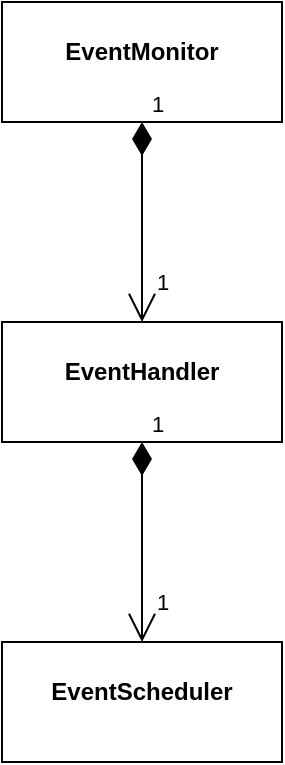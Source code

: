 <mxfile version="14.8.5" type="github">
  <diagram id="V_fUc-BGvIy6p7MhARR4" name="Page-1">
    <mxGraphModel dx="1186" dy="536" grid="1" gridSize="10" guides="1" tooltips="1" connect="1" arrows="1" fold="1" page="1" pageScale="1" pageWidth="827" pageHeight="1169" math="0" shadow="0">
      <root>
        <mxCell id="0" />
        <mxCell id="1" parent="0" />
        <mxCell id="zPnbOoz5U5DESlcIbr7k-1" value="&lt;p style=&quot;margin: 0px ; margin-top: 4px ; text-align: center&quot;&gt;&lt;br&gt;&lt;b&gt;EventMonitor&lt;/b&gt;&lt;br&gt;&lt;/p&gt;" style="verticalAlign=top;align=left;overflow=fill;fontSize=12;fontFamily=Helvetica;html=1;" vertex="1" parent="1">
          <mxGeometry x="250" y="170" width="140" height="60" as="geometry" />
        </mxCell>
        <mxCell id="zPnbOoz5U5DESlcIbr7k-2" value="&lt;p style=&quot;margin: 0px ; margin-top: 4px ; text-align: center&quot;&gt;&lt;br&gt;&lt;b&gt;EventHandler&lt;/b&gt;&lt;br&gt;&lt;/p&gt;" style="verticalAlign=top;align=left;overflow=fill;fontSize=12;fontFamily=Helvetica;html=1;" vertex="1" parent="1">
          <mxGeometry x="250" y="330" width="140" height="60" as="geometry" />
        </mxCell>
        <mxCell id="zPnbOoz5U5DESlcIbr7k-4" value="1" style="endArrow=open;html=1;endSize=12;startArrow=diamondThin;startSize=14;startFill=1;edgeStyle=orthogonalEdgeStyle;align=left;verticalAlign=bottom;exitX=0.5;exitY=1;exitDx=0;exitDy=0;entryX=0.5;entryY=0;entryDx=0;entryDy=0;" edge="1" parent="1" source="zPnbOoz5U5DESlcIbr7k-1" target="zPnbOoz5U5DESlcIbr7k-2">
          <mxGeometry x="-1" y="3" relative="1" as="geometry">
            <mxPoint x="100" y="470" as="sourcePoint" />
            <mxPoint x="260" y="470" as="targetPoint" />
          </mxGeometry>
        </mxCell>
        <mxCell id="zPnbOoz5U5DESlcIbr7k-5" value="1" style="edgeLabel;html=1;align=center;verticalAlign=middle;resizable=0;points=[];" vertex="1" connectable="0" parent="zPnbOoz5U5DESlcIbr7k-4">
          <mxGeometry x="0.72" y="1" relative="1" as="geometry">
            <mxPoint x="9" y="-6" as="offset" />
          </mxGeometry>
        </mxCell>
        <mxCell id="zPnbOoz5U5DESlcIbr7k-6" value="&lt;p style=&quot;margin: 0px ; margin-top: 4px ; text-align: center&quot;&gt;&lt;br&gt;&lt;b&gt;EventScheduler&lt;/b&gt;&lt;br&gt;&lt;/p&gt;" style="verticalAlign=top;align=left;overflow=fill;fontSize=12;fontFamily=Helvetica;html=1;" vertex="1" parent="1">
          <mxGeometry x="250" y="490" width="140" height="60" as="geometry" />
        </mxCell>
        <mxCell id="zPnbOoz5U5DESlcIbr7k-7" value="1" style="endArrow=open;html=1;endSize=12;startArrow=diamondThin;startSize=14;startFill=1;edgeStyle=orthogonalEdgeStyle;align=left;verticalAlign=bottom;exitX=0.5;exitY=1;exitDx=0;exitDy=0;entryX=0.5;entryY=0;entryDx=0;entryDy=0;" edge="1" parent="1" source="zPnbOoz5U5DESlcIbr7k-2" target="zPnbOoz5U5DESlcIbr7k-6">
          <mxGeometry x="-1" y="3" relative="1" as="geometry">
            <mxPoint x="330" y="240" as="sourcePoint" />
            <mxPoint x="330" y="340" as="targetPoint" />
          </mxGeometry>
        </mxCell>
        <mxCell id="zPnbOoz5U5DESlcIbr7k-8" value="1" style="edgeLabel;html=1;align=center;verticalAlign=middle;resizable=0;points=[];" vertex="1" connectable="0" parent="zPnbOoz5U5DESlcIbr7k-7">
          <mxGeometry x="0.72" y="1" relative="1" as="geometry">
            <mxPoint x="9" y="-6" as="offset" />
          </mxGeometry>
        </mxCell>
      </root>
    </mxGraphModel>
  </diagram>
</mxfile>
